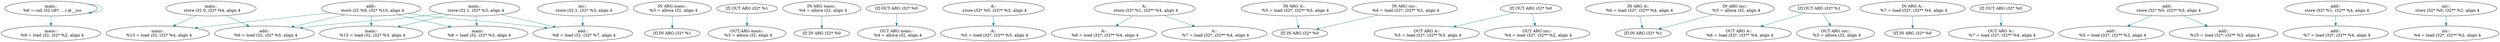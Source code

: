 digraph "G" {
NODE0x87676b8 [fillcolor=white, label="main::
  %6 = call i32 (i8*, ...) @__iso", style=filled];
NODE0x8767800 [fillcolor=white, label="main::
  store i32 0, i32* %4, align 4", style=filled];
NODE0x8767930 [fillcolor=white, label="main::
  store i32 1, i32* %3, align 4", style=filled];
NODE0x8767cc0 [fillcolor=white, label="main::
  %8 = load i32, i32* %3, align 4", style=filled];
NODE0x8767df0 [fillcolor=white, label="main::
  %9 = load i32, i32* %2, align 4", style=filled];
NODE0x876ea58 [fillcolor=white, label="IN ARG main::
  %3 = alloca i32, align 4", style=filled];
NODE0x876eb58 [fillcolor=white, label="OUT ARG main::
  %3 = alloca i32, align 4", style=filled];
NODE0x876e758 [fillcolor=white, label="IN ARG main::
  %4 = alloca i32, align 4", style=filled];
NODE0x876e858 [fillcolor=white, label="OUT ARG main::
  %4 = alloca i32, align 4", style=filled];
NODE0x876f000 [fillcolor=white, label="main::
  %13 = load i32, i32* %4, align 4", style=filled];
NODE0x876f278 [fillcolor=white, label="main::
  %15 = load i32, i32* %3, align 4", style=filled];
NODE0x8768840 [fillcolor=white, label="[f] IN ARG i32* %0", style=filled];
NODE0x8768940 [fillcolor=white, label="[f] OUT ARG i32* %0", style=filled];
NODE0x8768ae0 [fillcolor=white, label="[f] IN ARG i32* %1", style=filled];
NODE0x8768be0 [fillcolor=white, label="[f] OUT ARG i32* %1", style=filled];
NODE0x87690f0 [fillcolor=white, label="A::
  store i32* %0, i32** %3, align 4", style=filled];
NODE0x8769220 [fillcolor=white, label="A::
  store i32* %1, i32** %4, align 4", style=filled];
NODE0x8769350 [fillcolor=white, label="A::
  %5 = load i32*, i32** %3, align 4", style=filled];
NODE0x8769480 [fillcolor=white, label="A::
  %6 = load i32*, i32** %4, align 4", style=filled];
NODE0x876b580 [fillcolor=white, label="IN ARG A::
  %5 = load i32*, i32** %3, align 4", style=filled];
NODE0x876b680 [fillcolor=white, label="OUT ARG A::
  %5 = load i32*, i32** %3, align 4", style=filled];
NODE0x876b880 [fillcolor=white, label="IN ARG A::
  %6 = load i32*, i32** %4, align 4", style=filled];
NODE0x876b980 [fillcolor=white, label="OUT ARG A::
  %6 = load i32*, i32** %4, align 4", style=filled];
NODE0x876bbc8 [fillcolor=white, label="A::
  %7 = load i32*, i32** %4, align 4", style=filled];
NODE0x876dd30 [fillcolor=white, label="IN ARG A::
  %7 = load i32*, i32** %4, align 4", style=filled];
NODE0x876de30 [fillcolor=white, label="OUT ARG A::
  %7 = load i32*, i32** %4, align 4", style=filled];
NODE0x8769b40 [fillcolor=white, label="[f] IN ARG i32* %0", style=filled];
NODE0x8769c40 [fillcolor=white, label="[f] OUT ARG i32* %0", style=filled];
NODE0x8769de0 [fillcolor=white, label="[f] IN ARG i32* %1", style=filled];
NODE0x8769ee0 [fillcolor=white, label="[f] OUT ARG i32* %1", style=filled];
NODE0x876a3f0 [fillcolor=white, label="add::
  store i32* %0, i32** %3, align 4", style=filled];
NODE0x876a520 [fillcolor=white, label="add::
  store i32* %1, i32** %4, align 4", style=filled];
NODE0x876a650 [fillcolor=white, label="add::
  %5 = load i32*, i32** %3, align 4", style=filled];
NODE0x876a780 [fillcolor=white, label="add::
  %6 = load i32, i32* %5, align 4", style=filled];
NODE0x876a8b0 [fillcolor=white, label="add::
  %7 = load i32*, i32** %4, align 4", style=filled];
NODE0x876a9e0 [fillcolor=white, label="add::
  %8 = load i32, i32* %7, align 4", style=filled];
NODE0x876ac40 [fillcolor=white, label="add::
  %10 = load i32*, i32** %3, align 4", style=filled];
NODE0x876ad70 [fillcolor=white, label="add::
  store i32 %9, i32* %10, align 4", style=filled];
NODE0x876c288 [fillcolor=white, label="[f] IN ARG i32* %0", style=filled];
NODE0x876c388 [fillcolor=white, label="[f] OUT ARG i32* %0", style=filled];
NODE0x876c898 [fillcolor=white, label="inc::
  store i32* %0, i32** %2, align 4", style=filled];
NODE0x876c9c8 [fillcolor=white, label="inc::
  store i32 1, i32* %3, align 4", style=filled];
NODE0x876caf8 [fillcolor=white, label="inc::
  %4 = load i32*, i32** %2, align 4", style=filled];
NODE0x876d308 [fillcolor=white, label="IN ARG inc::
  %3 = alloca i32, align 4", style=filled];
NODE0x876d408 [fillcolor=white, label="OUT ARG inc::
  %3 = alloca i32, align 4", style=filled];
NODE0x876d008 [fillcolor=white, label="IN ARG inc::
  %4 = load i32*, i32** %2, align 4", style=filled];
NODE0x876d108 [fillcolor=white, label="OUT ARG inc::
  %4 = load i32*, i32** %2, align 4", style=filled];
NODE0x87676b8 -> NODE0x87676b8  [color="cyan4", key=0, rank=max];
NODE0x87676b8 -> NODE0x8767df0  [color="cyan4", key=0, rank=max];
NODE0x8767800 -> NODE0x876a780  [color="cyan4", key=0, rank=max];
NODE0x8767800 -> NODE0x876f000  [color="cyan4", key=0, rank=max];
NODE0x8767930 -> NODE0x8767cc0  [color="cyan4", key=0, rank=max];
NODE0x8767930 -> NODE0x876a780  [color="cyan4", key=0, rank=max];
NODE0x8767930 -> NODE0x876a9e0  [color="cyan4", key=0, rank=max];
NODE0x8767930 -> NODE0x876f278  [color="cyan4", key=0, rank=max];
NODE0x876ea58 -> NODE0x8768ae0  [color="cyan4", key=0, rank=max];
NODE0x876e758 -> NODE0x8768840  [color="cyan4", key=0, rank=max];
NODE0x8768940 -> NODE0x876e858  [color="cyan4", key=0, rank=max];
NODE0x8768be0 -> NODE0x876eb58  [color="cyan4", key=0, rank=max];
NODE0x87690f0 -> NODE0x8769350  [color="cyan4", key=0, rank=max];
NODE0x8769220 -> NODE0x8769480  [color="cyan4", key=0, rank=max];
NODE0x8769220 -> NODE0x876bbc8  [color="cyan4", key=0, rank=max];
NODE0x876b580 -> NODE0x8769b40  [color="cyan4", key=0, rank=max];
NODE0x876b880 -> NODE0x8769de0  [color="cyan4", key=0, rank=max];
NODE0x876dd30 -> NODE0x876c288  [color="cyan4", key=0, rank=max];
NODE0x8769c40 -> NODE0x876b680  [color="cyan4", key=0, rank=max];
NODE0x8769c40 -> NODE0x876d108  [color="cyan4", key=0, rank=max];
NODE0x8769ee0 -> NODE0x876b980  [color="cyan4", key=0, rank=max];
NODE0x8769ee0 -> NODE0x876d408  [color="cyan4", key=0, rank=max];
NODE0x876a3f0 -> NODE0x876a650  [color="cyan4", key=0, rank=max];
NODE0x876a3f0 -> NODE0x876ac40  [color="cyan4", key=0, rank=max];
NODE0x876a520 -> NODE0x876a8b0  [color="cyan4", key=0, rank=max];
NODE0x876ad70 -> NODE0x8767cc0  [color="cyan4", key=0, rank=max];
NODE0x876ad70 -> NODE0x876a780  [color="cyan4", key=0, rank=max];
NODE0x876ad70 -> NODE0x876a9e0  [color="cyan4", key=0, rank=max];
NODE0x876ad70 -> NODE0x876f000  [color="cyan4", key=0, rank=max];
NODE0x876ad70 -> NODE0x876f278  [color="cyan4", key=0, rank=max];
NODE0x876c388 -> NODE0x876de30  [color="cyan4", key=0, rank=max];
NODE0x876c898 -> NODE0x876caf8  [color="cyan4", key=0, rank=max];
NODE0x876c9c8 -> NODE0x876a9e0  [color="cyan4", key=0, rank=max];
NODE0x876d308 -> NODE0x8769de0  [color="cyan4", key=0, rank=max];
NODE0x876d008 -> NODE0x8769b40  [color="cyan4", key=0, rank=max];
}
